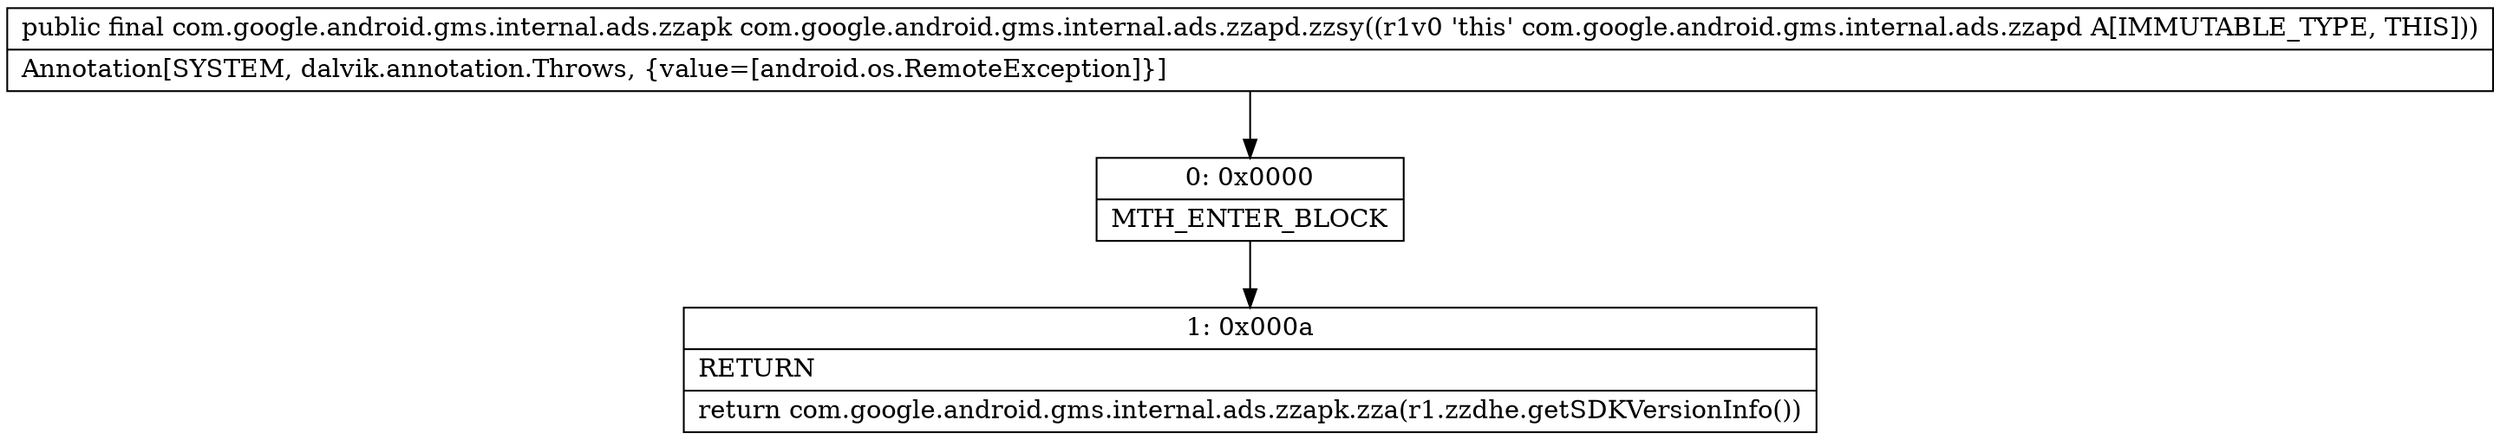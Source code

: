 digraph "CFG forcom.google.android.gms.internal.ads.zzapd.zzsy()Lcom\/google\/android\/gms\/internal\/ads\/zzapk;" {
Node_0 [shape=record,label="{0\:\ 0x0000|MTH_ENTER_BLOCK\l}"];
Node_1 [shape=record,label="{1\:\ 0x000a|RETURN\l|return com.google.android.gms.internal.ads.zzapk.zza(r1.zzdhe.getSDKVersionInfo())\l}"];
MethodNode[shape=record,label="{public final com.google.android.gms.internal.ads.zzapk com.google.android.gms.internal.ads.zzapd.zzsy((r1v0 'this' com.google.android.gms.internal.ads.zzapd A[IMMUTABLE_TYPE, THIS]))  | Annotation[SYSTEM, dalvik.annotation.Throws, \{value=[android.os.RemoteException]\}]\l}"];
MethodNode -> Node_0;
Node_0 -> Node_1;
}

